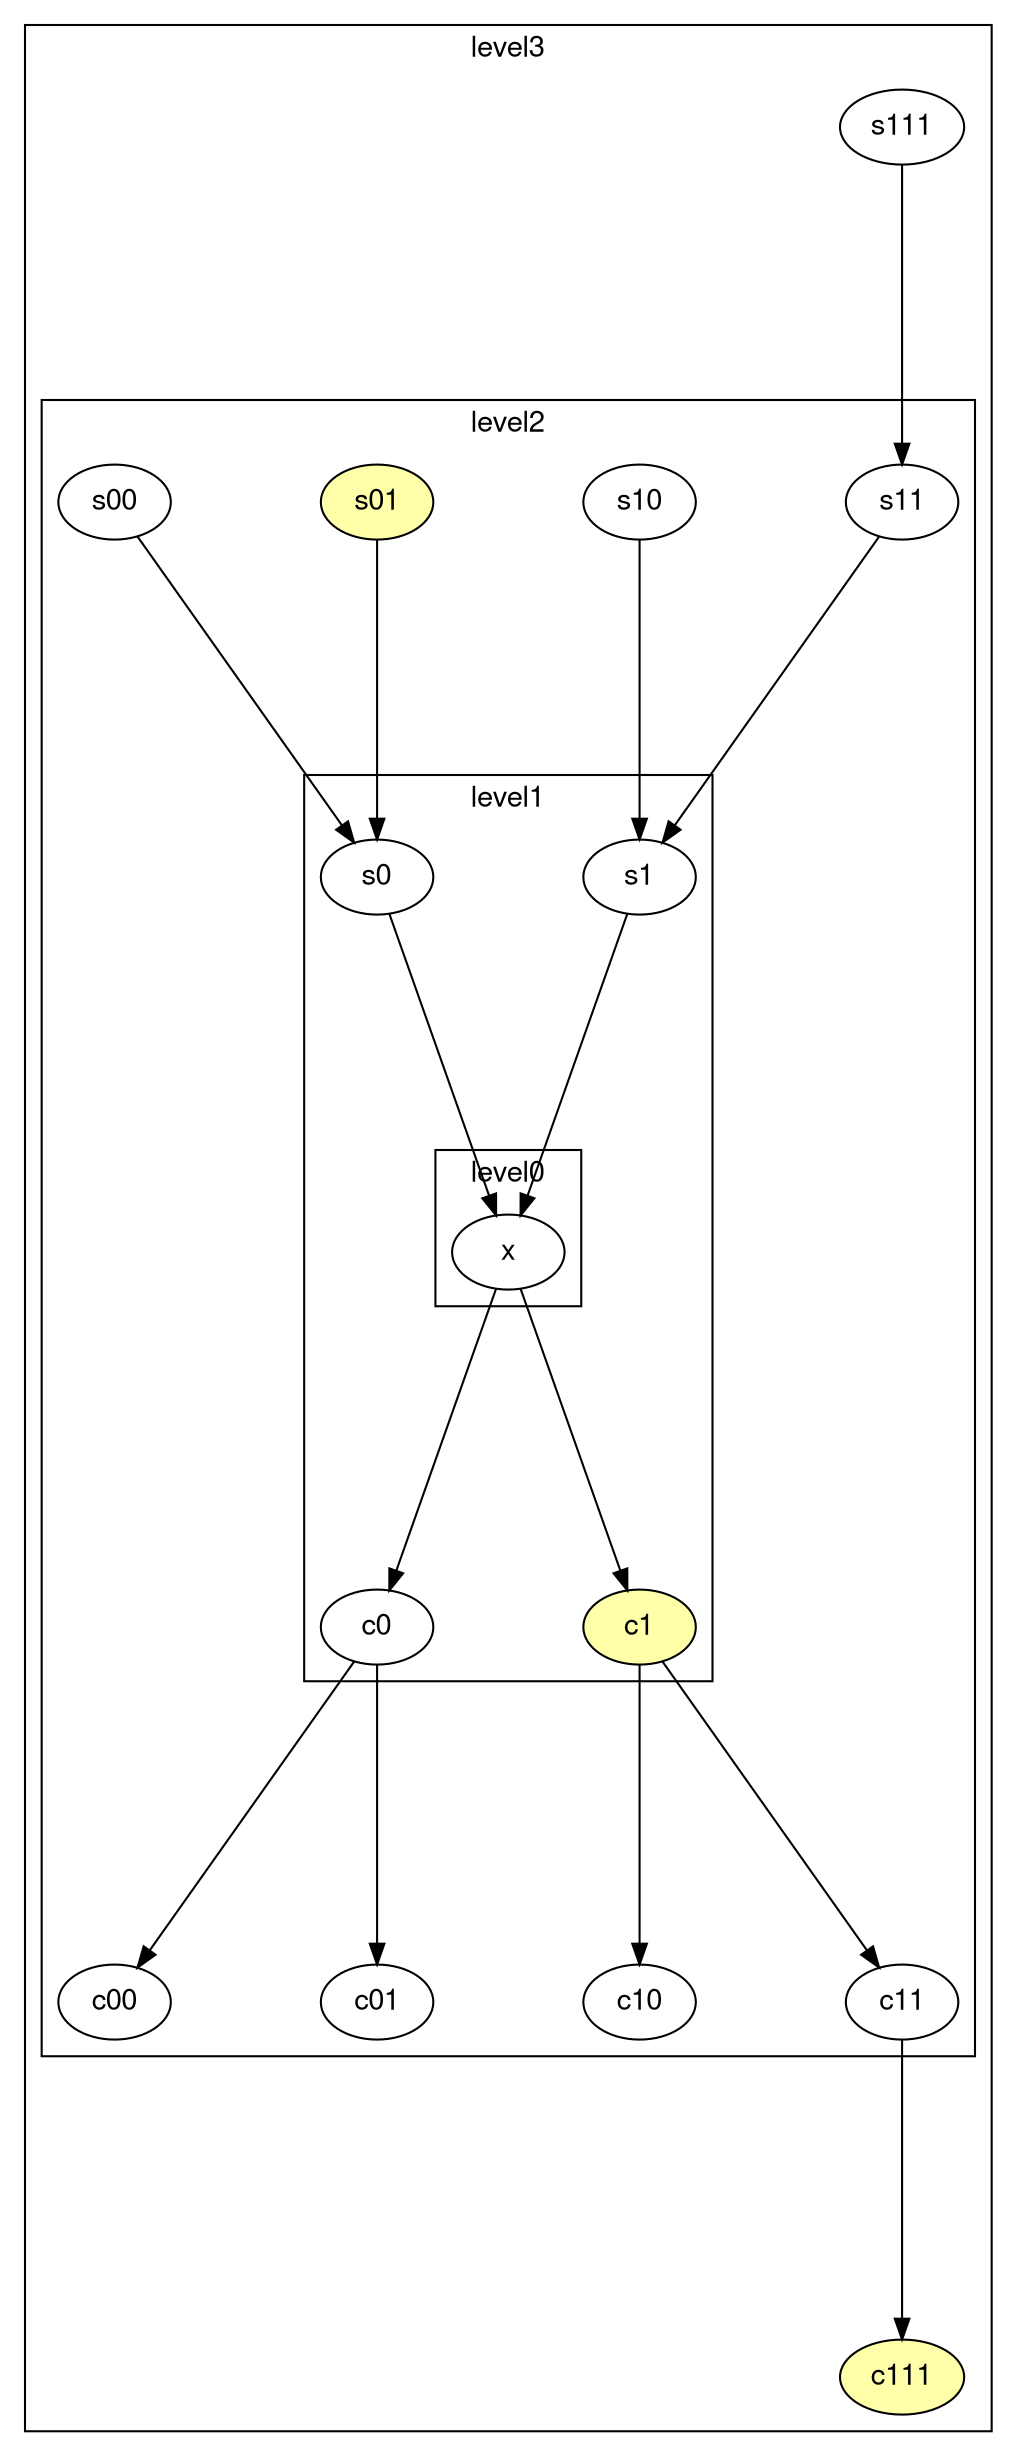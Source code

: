 digraph unix {
  graph [ dpi = 75 ]; 
  graph [nodesep = 1.0; ranksep=2];
  fontname="Helvetica,Arial,sans-serif"
  node [fontname="Helvetica,Arial,sans-serif"]
  edge [fontname="Helvetica,Arial,sans-serif"]
  subgraph cluster_level3_2 {
    label = "level3"; // scope
    s111_0 [
      label = "s111"; // node
    ];
    c111_14 [
      label = "c111"; // node
      style = filled;
      fillcolor = "#FFFFAA";
    ];
    subgraph cluster_level2_3 {
      label = "level2"; // scope
      s11_1 [
        label = "s11"; // node
      ];
      s10_2 [
        label = "s10"; // node
      ];
      s01_3 [
        label = "s01"; // node
        style = filled;
        fillcolor = "#FFFFAA";
      ];
      s00_4 [
        label = "s00"; // node
      ];
      c00_10 [
        label = "c00"; // node
      ];
      c01_11 [
        label = "c01"; // node
      ];
      c10_12 [
        label = "c10"; // node
      ];
      c11_13 [
        label = "c11"; // node
      ];
      subgraph cluster_level1_4 {
        label = "level1"; // scope
        s1_5 [
          label = "s1"; // node
        ];
        s0_6 [
          label = "s0"; // node
        ];
        c0_8 [
          label = "c0"; // node
        ];
        c1_9 [
          label = "c1"; // node
          style = filled;
          fillcolor = "#FFFFAA";
        ];
        subgraph cluster_level0_5 {
          label = "level0"; // scope
          x_7 [
            label = "x"; // node
          ];
          
        }
        
      }
      
    }
    
  }
  "s111_0" -> "s11_1";
  "s11_1" -> "s1_5";
  "s10_2" -> "s1_5";
  "s01_3" -> "s0_6";
  "s00_4" -> "s0_6";
  "c11_13" -> "c111_14";
  "s1_5" -> "x_7";
  "s0_6" -> "x_7";
  "c0_8" -> "c00_10";
  "c0_8" -> "c01_11";
  "c1_9" -> "c10_12";
  "c1_9" -> "c11_13";
  "x_7" -> "c0_8";
  "x_7" -> "c1_9";
}
